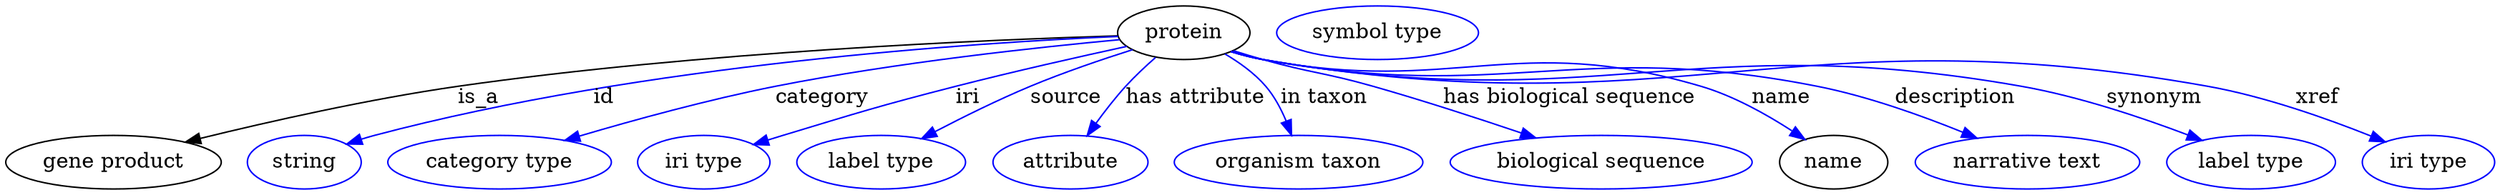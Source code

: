 digraph {
	graph [bb="0,0,1365.9,123"];
	node [label="\N"];
	protein	 [height=0.5,
		label=protein,
		pos="647.54,105",
		width=0.99297];
	"gene product"	 [height=0.5,
		pos="56.545,18",
		width=1.5707];
	protein -> "gene product"	 [label=is_a,
		lp="257.54,61.5",
		pos="e,96.482,30.935 611.61,103.8 541.11,101.01 379.93,92.422 246.54,69 198.22,60.514 144.3,45.491 106.28,33.941"];
	id	 [color=blue,
		height=0.5,
		label=string,
		pos="161.54,18",
		width=0.84854];
	protein -> id	 [color=blue,
		label=id,
		lp="327.04,61.5",
		pos="e,185.32,29.725 611.68,103.32 534.75,98.892 348.95,83.727 201.54,36 199.28,35.268 196.98,34.446 194.67,33.568",
		style=solid];
	category	 [color=blue,
		height=0.5,
		label="category type",
		pos="268.54,18",
		width=1.6249];
	protein -> category	 [color=blue,
		label=category,
		lp="454.04,61.5",
		pos="e,306.74,31.7 612.67,100.75 569.54,95.147 494.06,84.186 430.54,69 391.56,59.679 348.3,45.877 316.3,34.98",
		style=solid];
	iri	 [color=blue,
		height=0.5,
		label="iri type",
		pos="381.54,18",
		width=1.011];
	protein -> iri	 [color=blue,
		label=iri,
		lp="530.04,61.5",
		pos="e,410.16,29.476 616.3,96.1 573.4,83.675 494.01,59.952 427.54,36 424.99,35.078 422.35,34.108 419.71,33.116",
		style=solid];
	source	 [color=blue,
		height=0.5,
		label="label type",
		pos="481.54,18",
		width=1.2638];
	protein -> source	 [color=blue,
		label=source,
		lp="589.54,61.5",
		pos="e,506.88,33.012 620.93,92.974 606.24,86.191 587.74,77.411 571.54,69 552.85,59.293 532.4,47.776 515.72,38.145",
		style=solid];
	"has attribute"	 [color=blue,
		height=0.5,
		label=attribute,
		pos="585.54,18",
		width=1.1193];
	protein -> "has attribute"	 [color=blue,
		label="has attribute",
		lp="654.04,61.5",
		pos="e,597.35,35.593 634.49,87.896 630.01,81.954 625.01,75.22 620.54,69 614.75,60.927 608.57,52.027 603.05,43.953",
		style=solid];
	"in taxon"	 [color=blue,
		height=0.5,
		label="organism taxon",
		pos="709.54,18",
		width=1.8234];
	protein -> "in taxon"	 [color=blue,
		label="in taxon",
		lp="719.04,61.5",
		pos="e,703.94,35.98 667.52,89.995 674.51,84.029 681.99,76.741 687.54,69 692.66,61.872 696.92,53.367 700.29,45.365",
		style=solid];
	"has biological sequence"	 [color=blue,
		height=0.5,
		label="biological sequence",
		pos="873.54,18",
		width=2.2387];
	protein -> "has biological sequence"	 [color=blue,
		label="has biological sequence",
		lp="849.54,61.5",
		pos="e,835.4,33.865 675.37,93.292 680.71,91.135 686.28,88.951 691.54,87 715.27,78.206 721.78,77.686 745.54,69 772.3,59.219 801.86,47.502 \
825.83,37.766",
		style=solid];
	name	 [height=0.5,
		pos="1002.5,18",
		width=0.84854];
	protein -> name	 [color=blue,
		label=name,
		lp="966.04,61.5",
		pos="e,984.12,32.705 674.1,92.604 679.75,90.402 685.76,88.376 691.54,87 790,63.561 822.24,100.1 918.54,69 939.23,62.32 960.13,49.657 \
975.91,38.621",
		style=solid];
	description	 [color=blue,
		height=0.5,
		label="narrative text",
		pos="1108.5,18",
		width=1.6068];
	protein -> description	 [color=blue,
		label=description,
		lp="1062,61.5",
		pos="e,1078.6,33.703 674.08,92.523 679.74,90.327 685.75,88.324 691.54,87 819.16,57.827 858,98.475 985.54,69 1014.6,62.275 1045.7,49.348 \
1069.3,38.192",
		style=solid];
	synonym	 [color=blue,
		height=0.5,
		label="label type",
		pos="1229.5,18",
		width=1.2638];
	protein -> synonym	 [color=blue,
		label=synonym,
		lp="1171,61.5",
		pos="e,1200.8,32.14 673.6,92.631 679.39,90.368 685.58,88.311 691.54,87 867.52,48.319 920.15,105.73 1096.5,69 1129.8,62.086 1165.6,47.941 \
1191.6,36.298",
		style=solid];
	xref	 [color=blue,
		height=0.5,
		label="iri type",
		pos="1329.5,18",
		width=1.011];
	protein -> xref	 [color=blue,
		label=xref,
		lp="1259.5,61.5",
		pos="e,1304.2,31.045 673.59,92.59 679.38,90.33 685.57,88.284 691.54,87 912.85,39.406 978.96,115.28 1200.5,69 1233.8,62.058 1269.5,47.293 \
1295,35.428",
		style=solid];
	"macromolecular machine_name"	 [color=blue,
		height=0.5,
		label="symbol type",
		pos="755.54,105",
		width=1.5165];
}
